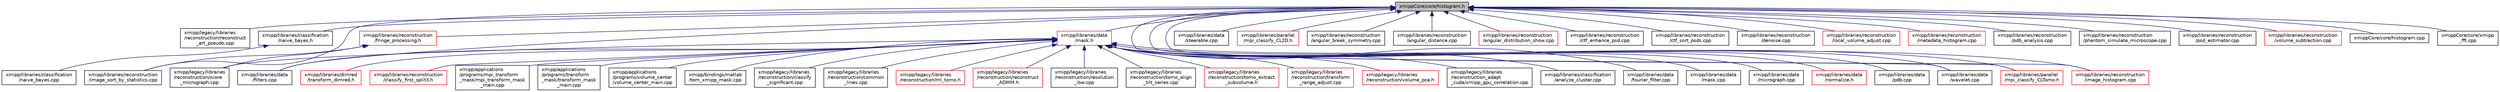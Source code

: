 digraph "xmippCore/core/histogram.h"
{
  edge [fontname="Helvetica",fontsize="10",labelfontname="Helvetica",labelfontsize="10"];
  node [fontname="Helvetica",fontsize="10",shape=record];
  Node28 [label="xmippCore/core/histogram.h",height=0.2,width=0.4,color="black", fillcolor="grey75", style="filled", fontcolor="black"];
  Node28 -> Node29 [dir="back",color="midnightblue",fontsize="10",style="solid",fontname="Helvetica"];
  Node29 [label="xmipp/legacy/libraries\l/reconstruction/reconstruct\l_art_pseudo.cpp",height=0.2,width=0.4,color="black", fillcolor="white", style="filled",URL="$reconstruct__art__pseudo_8cpp.html"];
  Node28 -> Node30 [dir="back",color="midnightblue",fontsize="10",style="solid",fontname="Helvetica"];
  Node30 [label="xmipp/libraries/classification\l/naive_bayes.h",height=0.2,width=0.4,color="black", fillcolor="white", style="filled",URL="$naive__bayes_8h.html"];
  Node30 -> Node31 [dir="back",color="midnightblue",fontsize="10",style="solid",fontname="Helvetica"];
  Node31 [label="xmipp/libraries/classification\l/naive_bayes.cpp",height=0.2,width=0.4,color="black", fillcolor="white", style="filled",URL="$naive__bayes_8cpp.html"];
  Node28 -> Node32 [dir="back",color="midnightblue",fontsize="10",style="solid",fontname="Helvetica"];
  Node32 [label="xmipp/libraries/data\l/filters.cpp",height=0.2,width=0.4,color="black", fillcolor="white", style="filled",URL="$filters_8cpp.html"];
  Node28 -> Node33 [dir="back",color="midnightblue",fontsize="10",style="solid",fontname="Helvetica"];
  Node33 [label="xmipp/libraries/data\l/mask.h",height=0.2,width=0.4,color="red", fillcolor="white", style="filled",URL="$mask_8h.html"];
  Node33 -> Node34 [dir="back",color="midnightblue",fontsize="10",style="solid",fontname="Helvetica"];
  Node34 [label="xmipp/libraries/reconstruction\l/classify_first_split3.h",height=0.2,width=0.4,color="red", fillcolor="white", style="filled",URL="$classify__first__split3_8h.html"];
  Node33 -> Node37 [dir="back",color="midnightblue",fontsize="10",style="solid",fontname="Helvetica"];
  Node37 [label="xmipp/applications\l/programs/mpi_transform\l_mask/mpi_transform_mask\l_main.cpp",height=0.2,width=0.4,color="black", fillcolor="white", style="filled",URL="$mpi__transform__mask__main_8cpp.html"];
  Node33 -> Node38 [dir="back",color="midnightblue",fontsize="10",style="solid",fontname="Helvetica"];
  Node38 [label="xmipp/applications\l/programs/transform\l_mask/transform_mask\l_main.cpp",height=0.2,width=0.4,color="black", fillcolor="white", style="filled",URL="$transform__mask__main_8cpp.html"];
  Node33 -> Node39 [dir="back",color="midnightblue",fontsize="10",style="solid",fontname="Helvetica"];
  Node39 [label="xmipp/applications\l/programs/volume_center\l/volume_center_main.cpp",height=0.2,width=0.4,color="black", fillcolor="white", style="filled",URL="$volume__center__main_8cpp.html"];
  Node33 -> Node40 [dir="back",color="midnightblue",fontsize="10",style="solid",fontname="Helvetica"];
  Node40 [label="xmipp/bindings/matlab\l/tom_xmipp_mask.cpp",height=0.2,width=0.4,color="black", fillcolor="white", style="filled",URL="$tom__xmipp__mask_8cpp.html"];
  Node33 -> Node41 [dir="back",color="midnightblue",fontsize="10",style="solid",fontname="Helvetica"];
  Node41 [label="xmipp/legacy/libraries\l/reconstruction/classify\l_significant.cpp",height=0.2,width=0.4,color="black", fillcolor="white", style="filled",URL="$classify__significant_8cpp.html"];
  Node33 -> Node42 [dir="back",color="midnightblue",fontsize="10",style="solid",fontname="Helvetica"];
  Node42 [label="xmipp/legacy/libraries\l/reconstruction/common\l_lines.cpp",height=0.2,width=0.4,color="black", fillcolor="white", style="filled",URL="$common__lines_8cpp.html"];
  Node33 -> Node43 [dir="back",color="midnightblue",fontsize="10",style="solid",fontname="Helvetica"];
  Node43 [label="xmipp/legacy/libraries\l/reconstruction/ml_tomo.h",height=0.2,width=0.4,color="red", fillcolor="white", style="filled",URL="$ml__tomo_8h.html"];
  Node33 -> Node46 [dir="back",color="midnightblue",fontsize="10",style="solid",fontname="Helvetica"];
  Node46 [label="xmipp/legacy/libraries\l/reconstruction/reconstruct\l_ADMM.h",height=0.2,width=0.4,color="red", fillcolor="white", style="filled",URL="$reconstruct__ADMM_8h.html"];
  Node33 -> Node52 [dir="back",color="midnightblue",fontsize="10",style="solid",fontname="Helvetica"];
  Node52 [label="xmipp/legacy/libraries\l/reconstruction/resolution\l_ibw.cpp",height=0.2,width=0.4,color="black", fillcolor="white", style="filled",URL="$resolution__ibw_8cpp.html"];
  Node33 -> Node53 [dir="back",color="midnightblue",fontsize="10",style="solid",fontname="Helvetica"];
  Node53 [label="xmipp/legacy/libraries\l/reconstruction/score\l_micrograph.cpp",height=0.2,width=0.4,color="black", fillcolor="white", style="filled",URL="$score__micrograph_8cpp.html"];
  Node33 -> Node54 [dir="back",color="midnightblue",fontsize="10",style="solid",fontname="Helvetica"];
  Node54 [label="xmipp/legacy/libraries\l/reconstruction/tomo_align\l_tilt_series.cpp",height=0.2,width=0.4,color="black", fillcolor="white", style="filled",URL="$tomo__align__tilt__series_8cpp.html"];
  Node33 -> Node55 [dir="back",color="midnightblue",fontsize="10",style="solid",fontname="Helvetica"];
  Node55 [label="xmipp/legacy/libraries\l/reconstruction/tomo_extract\l_subvolume.h",height=0.2,width=0.4,color="red", fillcolor="white", style="filled",URL="$tomo__extract__subvolume_8h.html"];
  Node33 -> Node59 [dir="back",color="midnightblue",fontsize="10",style="solid",fontname="Helvetica"];
  Node59 [label="xmipp/legacy/libraries\l/reconstruction/transform\l_range_adjust.cpp",height=0.2,width=0.4,color="red", fillcolor="white", style="filled",URL="$transform__range__adjust_8cpp.html"];
  Node33 -> Node61 [dir="back",color="midnightblue",fontsize="10",style="solid",fontname="Helvetica"];
  Node61 [label="xmipp/legacy/libraries\l/reconstruction/volume_pca.h",height=0.2,width=0.4,color="red", fillcolor="white", style="filled",URL="$volume__pca_8h.html"];
  Node33 -> Node64 [dir="back",color="midnightblue",fontsize="10",style="solid",fontname="Helvetica"];
  Node64 [label="xmipp/legacy/libraries\l/reconstruction_adapt\l_cuda/xmipp_gpu_correlation.cpp",height=0.2,width=0.4,color="black", fillcolor="white", style="filled",URL="$xmipp__gpu__correlation_8cpp.html"];
  Node33 -> Node65 [dir="back",color="midnightblue",fontsize="10",style="solid",fontname="Helvetica"];
  Node65 [label="xmipp/libraries/classification\l/analyze_cluster.cpp",height=0.2,width=0.4,color="black", fillcolor="white", style="filled",URL="$analyze__cluster_8cpp.html"];
  Node33 -> Node32 [dir="back",color="midnightblue",fontsize="10",style="solid",fontname="Helvetica"];
  Node33 -> Node66 [dir="back",color="midnightblue",fontsize="10",style="solid",fontname="Helvetica"];
  Node66 [label="xmipp/libraries/data\l/fourier_filter.cpp",height=0.2,width=0.4,color="black", fillcolor="white", style="filled",URL="$fourier__filter_8cpp.html"];
  Node33 -> Node67 [dir="back",color="midnightblue",fontsize="10",style="solid",fontname="Helvetica"];
  Node67 [label="xmipp/libraries/data\l/mask.cpp",height=0.2,width=0.4,color="black", fillcolor="white", style="filled",URL="$mask_8cpp.html"];
  Node33 -> Node68 [dir="back",color="midnightblue",fontsize="10",style="solid",fontname="Helvetica"];
  Node68 [label="xmipp/libraries/data\l/micrograph.cpp",height=0.2,width=0.4,color="black", fillcolor="white", style="filled",URL="$micrograph_8cpp.html"];
  Node33 -> Node69 [dir="back",color="midnightblue",fontsize="10",style="solid",fontname="Helvetica"];
  Node69 [label="xmipp/libraries/data\l/normalize.h",height=0.2,width=0.4,color="red", fillcolor="white", style="filled",URL="$normalize_8h.html"];
  Node33 -> Node82 [dir="back",color="midnightblue",fontsize="10",style="solid",fontname="Helvetica"];
  Node82 [label="xmipp/libraries/data\l/pdb.cpp",height=0.2,width=0.4,color="black", fillcolor="white", style="filled",URL="$pdb_8cpp.html"];
  Node33 -> Node83 [dir="back",color="midnightblue",fontsize="10",style="solid",fontname="Helvetica"];
  Node83 [label="xmipp/libraries/data\l/wavelet.cpp",height=0.2,width=0.4,color="black", fillcolor="white", style="filled",URL="$wavelet_8cpp.html"];
  Node33 -> Node84 [dir="back",color="midnightblue",fontsize="10",style="solid",fontname="Helvetica"];
  Node84 [label="xmipp/libraries/dimred\l/transform_dimred.h",height=0.2,width=0.4,color="red", fillcolor="white", style="filled",URL="$transform__dimred_8h.html"];
  Node33 -> Node88 [dir="back",color="midnightblue",fontsize="10",style="solid",fontname="Helvetica"];
  Node88 [label="xmipp/libraries/parallel\l/mpi_classify_CLTomo.h",height=0.2,width=0.4,color="red", fillcolor="white", style="filled",URL="$mpi__classify__CLTomo_8h.html"];
  Node33 -> Node120 [dir="back",color="midnightblue",fontsize="10",style="solid",fontname="Helvetica"];
  Node120 [label="xmipp/libraries/reconstruction\l/image_histogram.cpp",height=0.2,width=0.4,color="red", fillcolor="white", style="filled",URL="$image__histogram_8cpp.html"];
  Node28 -> Node195 [dir="back",color="midnightblue",fontsize="10",style="solid",fontname="Helvetica"];
  Node195 [label="xmipp/libraries/data\l/steerable.cpp",height=0.2,width=0.4,color="black", fillcolor="white", style="filled",URL="$steerable_8cpp.html"];
  Node28 -> Node83 [dir="back",color="midnightblue",fontsize="10",style="solid",fontname="Helvetica"];
  Node28 -> Node196 [dir="back",color="midnightblue",fontsize="10",style="solid",fontname="Helvetica"];
  Node196 [label="xmipp/libraries/parallel\l/mpi_classify_CL2D.h",height=0.2,width=0.4,color="red", fillcolor="white", style="filled",URL="$mpi__classify__CL2D_8h.html"];
  Node28 -> Node88 [dir="back",color="midnightblue",fontsize="10",style="solid",fontname="Helvetica"];
  Node28 -> Node198 [dir="back",color="midnightblue",fontsize="10",style="solid",fontname="Helvetica"];
  Node198 [label="xmipp/libraries/reconstruction\l/angular_break_symmetry.cpp",height=0.2,width=0.4,color="black", fillcolor="white", style="filled",URL="$angular__break__symmetry_8cpp.html"];
  Node28 -> Node199 [dir="back",color="midnightblue",fontsize="10",style="solid",fontname="Helvetica"];
  Node199 [label="xmipp/libraries/reconstruction\l/angular_distance.cpp",height=0.2,width=0.4,color="black", fillcolor="white", style="filled",URL="$angular__distance_8cpp.html"];
  Node28 -> Node200 [dir="back",color="midnightblue",fontsize="10",style="solid",fontname="Helvetica"];
  Node200 [label="xmipp/libraries/reconstruction\l/angular_distribution_show.cpp",height=0.2,width=0.4,color="red", fillcolor="white", style="filled",URL="$angular__distribution__show_8cpp.html"];
  Node28 -> Node202 [dir="back",color="midnightblue",fontsize="10",style="solid",fontname="Helvetica"];
  Node202 [label="xmipp/libraries/reconstruction\l/ctf_enhance_psd.cpp",height=0.2,width=0.4,color="black", fillcolor="white", style="filled",URL="$ctf__enhance__psd_8cpp.html"];
  Node28 -> Node203 [dir="back",color="midnightblue",fontsize="10",style="solid",fontname="Helvetica"];
  Node203 [label="xmipp/libraries/reconstruction\l/fringe_processing.h",height=0.2,width=0.4,color="red", fillcolor="white", style="filled",URL="$fringe__processing_8h.html"];
  Node203 -> Node53 [dir="back",color="midnightblue",fontsize="10",style="solid",fontname="Helvetica"];
  Node203 -> Node208 [dir="back",color="midnightblue",fontsize="10",style="solid",fontname="Helvetica"];
  Node208 [label="xmipp/libraries/reconstruction\l/image_sort_by_statistics.cpp",height=0.2,width=0.4,color="black", fillcolor="white", style="filled",URL="$image__sort__by__statistics_8cpp.html"];
  Node28 -> Node209 [dir="back",color="midnightblue",fontsize="10",style="solid",fontname="Helvetica"];
  Node209 [label="xmipp/libraries/reconstruction\l/ctf_sort_psds.cpp",height=0.2,width=0.4,color="black", fillcolor="white", style="filled",URL="$ctf__sort__psds_8cpp.html"];
  Node28 -> Node210 [dir="back",color="midnightblue",fontsize="10",style="solid",fontname="Helvetica"];
  Node210 [label="xmipp/libraries/reconstruction\l/denoise.cpp",height=0.2,width=0.4,color="black", fillcolor="white", style="filled",URL="$denoise_8cpp.html"];
  Node28 -> Node120 [dir="back",color="midnightblue",fontsize="10",style="solid",fontname="Helvetica"];
  Node28 -> Node208 [dir="back",color="midnightblue",fontsize="10",style="solid",fontname="Helvetica"];
  Node28 -> Node211 [dir="back",color="midnightblue",fontsize="10",style="solid",fontname="Helvetica"];
  Node211 [label="xmipp/libraries/reconstruction\l/local_volume_adjust.cpp",height=0.2,width=0.4,color="red", fillcolor="white", style="filled",URL="$local__volume__adjust_8cpp.html"];
  Node28 -> Node213 [dir="back",color="midnightblue",fontsize="10",style="solid",fontname="Helvetica"];
  Node213 [label="xmipp/libraries/reconstruction\l/metadata_histogram.cpp",height=0.2,width=0.4,color="red", fillcolor="white", style="filled",URL="$metadata__histogram_8cpp.html"];
  Node28 -> Node215 [dir="back",color="midnightblue",fontsize="10",style="solid",fontname="Helvetica"];
  Node215 [label="xmipp/libraries/reconstruction\l/pdb_analysis.cpp",height=0.2,width=0.4,color="black", fillcolor="white", style="filled",URL="$pdb__analysis_8cpp.html"];
  Node28 -> Node216 [dir="back",color="midnightblue",fontsize="10",style="solid",fontname="Helvetica"];
  Node216 [label="xmipp/libraries/reconstruction\l/phantom_simulate_microscope.cpp",height=0.2,width=0.4,color="black", fillcolor="white", style="filled",URL="$phantom__simulate__microscope_8cpp.html"];
  Node28 -> Node217 [dir="back",color="midnightblue",fontsize="10",style="solid",fontname="Helvetica"];
  Node217 [label="xmipp/libraries/reconstruction\l/psd_estimator.cpp",height=0.2,width=0.4,color="black", fillcolor="white", style="filled",URL="$psd__estimator_8cpp.html"];
  Node28 -> Node218 [dir="back",color="midnightblue",fontsize="10",style="solid",fontname="Helvetica"];
  Node218 [label="xmipp/libraries/reconstruction\l/volume_subtraction.cpp",height=0.2,width=0.4,color="red", fillcolor="white", style="filled",URL="$volume__subtraction_8cpp.html"];
  Node28 -> Node222 [dir="back",color="midnightblue",fontsize="10",style="solid",fontname="Helvetica"];
  Node222 [label="xmippCore/core/histogram.cpp",height=0.2,width=0.4,color="black", fillcolor="white", style="filled",URL="$histogram_8cpp.html"];
  Node28 -> Node223 [dir="back",color="midnightblue",fontsize="10",style="solid",fontname="Helvetica"];
  Node223 [label="xmippCore/core/xmipp\l_fft.cpp",height=0.2,width=0.4,color="black", fillcolor="white", style="filled",URL="$xmipp__fft_8cpp.html"];
}
